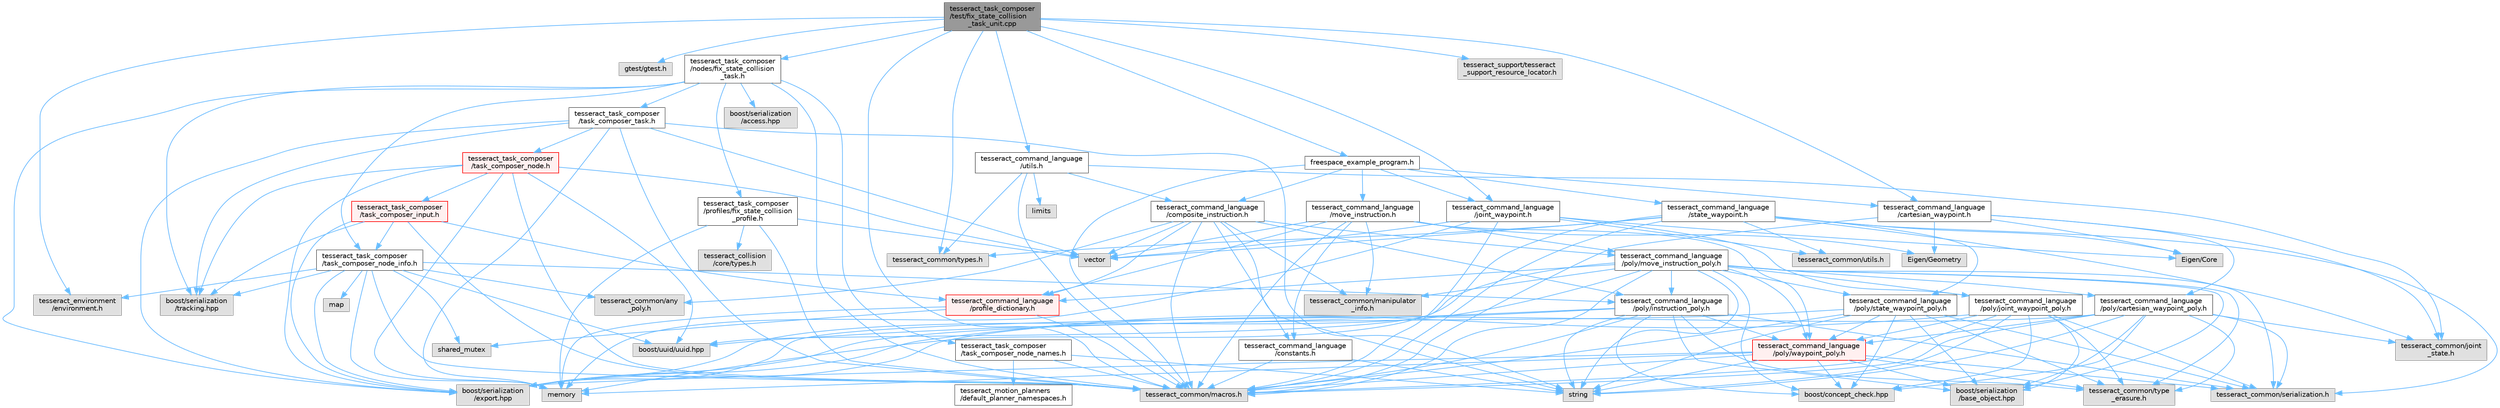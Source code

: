digraph "tesseract_task_composer/test/fix_state_collision_task_unit.cpp"
{
 // LATEX_PDF_SIZE
  bgcolor="transparent";
  edge [fontname=Helvetica,fontsize=10,labelfontname=Helvetica,labelfontsize=10];
  node [fontname=Helvetica,fontsize=10,shape=box,height=0.2,width=0.4];
  Node1 [label="tesseract_task_composer\l/test/fix_state_collision\l_task_unit.cpp",height=0.2,width=0.4,color="gray40", fillcolor="grey60", style="filled", fontcolor="black",tooltip=" "];
  Node1 -> Node2 [color="steelblue1",style="solid"];
  Node2 [label="tesseract_common/macros.h",height=0.2,width=0.4,color="grey60", fillcolor="#E0E0E0", style="filled",tooltip=" "];
  Node1 -> Node3 [color="steelblue1",style="solid"];
  Node3 [label="gtest/gtest.h",height=0.2,width=0.4,color="grey60", fillcolor="#E0E0E0", style="filled",tooltip=" "];
  Node1 -> Node4 [color="steelblue1",style="solid"];
  Node4 [label="tesseract_common/types.h",height=0.2,width=0.4,color="grey60", fillcolor="#E0E0E0", style="filled",tooltip=" "];
  Node1 -> Node5 [color="steelblue1",style="solid"];
  Node5 [label="tesseract_environment\l/environment.h",height=0.2,width=0.4,color="grey60", fillcolor="#E0E0E0", style="filled",tooltip=" "];
  Node1 -> Node6 [color="steelblue1",style="solid"];
  Node6 [label="tesseract_task_composer\l/nodes/fix_state_collision\l_task.h",height=0.2,width=0.4,color="grey40", fillcolor="white", style="filled",URL="$d6/db0/fix__state__collision__task_8h.html",tooltip="Task that pushes plan instructions to be out of collision."];
  Node6 -> Node2 [color="steelblue1",style="solid"];
  Node6 -> Node7 [color="steelblue1",style="solid"];
  Node7 [label="boost/serialization\l/access.hpp",height=0.2,width=0.4,color="grey60", fillcolor="#E0E0E0", style="filled",tooltip=" "];
  Node6 -> Node8 [color="steelblue1",style="solid"];
  Node8 [label="tesseract_task_composer\l/task_composer_task.h",height=0.2,width=0.4,color="grey40", fillcolor="white", style="filled",URL="$da/d71/task__composer__task_8h.html",tooltip="A task in the pipeline."];
  Node8 -> Node2 [color="steelblue1",style="solid"];
  Node8 -> Node9 [color="steelblue1",style="solid"];
  Node9 [label="string",height=0.2,width=0.4,color="grey60", fillcolor="#E0E0E0", style="filled",tooltip=" "];
  Node8 -> Node10 [color="steelblue1",style="solid"];
  Node10 [label="vector",height=0.2,width=0.4,color="grey60", fillcolor="#E0E0E0", style="filled",tooltip=" "];
  Node8 -> Node11 [color="steelblue1",style="solid"];
  Node11 [label="memory",height=0.2,width=0.4,color="grey60", fillcolor="#E0E0E0", style="filled",tooltip=" "];
  Node8 -> Node12 [color="steelblue1",style="solid"];
  Node12 [label="tesseract_task_composer\l/task_composer_node.h",height=0.2,width=0.4,color="red", fillcolor="#FFF0F0", style="filled",URL="$da/dbe/task__composer__node_8h.html",tooltip="A node in the pipeline."];
  Node12 -> Node2 [color="steelblue1",style="solid"];
  Node12 -> Node11 [color="steelblue1",style="solid"];
  Node12 -> Node10 [color="steelblue1",style="solid"];
  Node12 -> Node13 [color="steelblue1",style="solid"];
  Node13 [label="boost/uuid/uuid.hpp",height=0.2,width=0.4,color="grey60", fillcolor="#E0E0E0", style="filled",tooltip=" "];
  Node12 -> Node14 [color="steelblue1",style="solid"];
  Node14 [label="tesseract_task_composer\l/task_composer_input.h",height=0.2,width=0.4,color="red", fillcolor="#FFF0F0", style="filled",URL="$db/ddf/task__composer__input_8h.html",tooltip="The input data structure to the pipeline."];
  Node14 -> Node2 [color="steelblue1",style="solid"];
  Node14 -> Node16 [color="steelblue1",style="solid"];
  Node16 [label="tesseract_command_language\l/profile_dictionary.h",height=0.2,width=0.4,color="red", fillcolor="#FFF0F0", style="filled",URL="$dd/dd6/profile__dictionary_8h.html",tooltip="This is a profile dictionary for storing all profiles."];
  Node16 -> Node2 [color="steelblue1",style="solid"];
  Node16 -> Node11 [color="steelblue1",style="solid"];
  Node16 -> Node22 [color="steelblue1",style="solid"];
  Node22 [label="shared_mutex",height=0.2,width=0.4,color="grey60", fillcolor="#E0E0E0", style="filled",tooltip=" "];
  Node14 -> Node27 [color="steelblue1",style="solid"];
  Node27 [label="tesseract_task_composer\l/task_composer_node_info.h",height=0.2,width=0.4,color="grey40", fillcolor="white", style="filled",URL="$d7/d2c/task__composer__node__info_8h.html",tooltip="Task composer node info."];
  Node27 -> Node2 [color="steelblue1",style="solid"];
  Node27 -> Node11 [color="steelblue1",style="solid"];
  Node27 -> Node22 [color="steelblue1",style="solid"];
  Node27 -> Node28 [color="steelblue1",style="solid"];
  Node28 [label="map",height=0.2,width=0.4,color="grey60", fillcolor="#E0E0E0", style="filled",tooltip=" "];
  Node27 -> Node13 [color="steelblue1",style="solid"];
  Node27 -> Node5 [color="steelblue1",style="solid"];
  Node27 -> Node29 [color="steelblue1",style="solid"];
  Node29 [label="tesseract_command_language\l/poly/instruction_poly.h",height=0.2,width=0.4,color="grey40", fillcolor="white", style="filled",URL="$d1/db1/instruction__poly_8h.html",tooltip=" "];
  Node29 -> Node2 [color="steelblue1",style="solid"];
  Node29 -> Node9 [color="steelblue1",style="solid"];
  Node29 -> Node30 [color="steelblue1",style="solid"];
  Node30 [label="boost/serialization\l/base_object.hpp",height=0.2,width=0.4,color="grey60", fillcolor="#E0E0E0", style="filled",tooltip=" "];
  Node29 -> Node25 [color="steelblue1",style="solid"];
  Node25 [label="boost/serialization\l/export.hpp",height=0.2,width=0.4,color="grey60", fillcolor="#E0E0E0", style="filled",tooltip=" "];
  Node29 -> Node31 [color="steelblue1",style="solid"];
  Node31 [label="boost/concept_check.hpp",height=0.2,width=0.4,color="grey60", fillcolor="#E0E0E0", style="filled",tooltip=" "];
  Node29 -> Node13 [color="steelblue1",style="solid"];
  Node29 -> Node32 [color="steelblue1",style="solid"];
  Node32 [label="tesseract_command_language\l/poly/waypoint_poly.h",height=0.2,width=0.4,color="red", fillcolor="#FFF0F0", style="filled",URL="$d3/dc4/waypoint__poly_8h.html",tooltip=" "];
  Node32 -> Node2 [color="steelblue1",style="solid"];
  Node32 -> Node11 [color="steelblue1",style="solid"];
  Node32 -> Node9 [color="steelblue1",style="solid"];
  Node32 -> Node30 [color="steelblue1",style="solid"];
  Node32 -> Node25 [color="steelblue1",style="solid"];
  Node32 -> Node31 [color="steelblue1",style="solid"];
  Node32 -> Node33 [color="steelblue1",style="solid"];
  Node33 [label="tesseract_common/serialization.h",height=0.2,width=0.4,color="grey60", fillcolor="#E0E0E0", style="filled",tooltip=" "];
  Node32 -> Node34 [color="steelblue1",style="solid"];
  Node34 [label="tesseract_common/type\l_erasure.h",height=0.2,width=0.4,color="grey60", fillcolor="#E0E0E0", style="filled",tooltip=" "];
  Node29 -> Node33 [color="steelblue1",style="solid"];
  Node29 -> Node34 [color="steelblue1",style="solid"];
  Node27 -> Node24 [color="steelblue1",style="solid"];
  Node24 [label="tesseract_common/any\l_poly.h",height=0.2,width=0.4,color="grey60", fillcolor="#E0E0E0", style="filled",tooltip=" "];
  Node27 -> Node25 [color="steelblue1",style="solid"];
  Node27 -> Node26 [color="steelblue1",style="solid"];
  Node26 [label="boost/serialization\l/tracking.hpp",height=0.2,width=0.4,color="grey60", fillcolor="#E0E0E0", style="filled",tooltip=" "];
  Node14 -> Node25 [color="steelblue1",style="solid"];
  Node14 -> Node26 [color="steelblue1",style="solid"];
  Node12 -> Node25 [color="steelblue1",style="solid"];
  Node12 -> Node26 [color="steelblue1",style="solid"];
  Node8 -> Node25 [color="steelblue1",style="solid"];
  Node8 -> Node26 [color="steelblue1",style="solid"];
  Node6 -> Node27 [color="steelblue1",style="solid"];
  Node6 -> Node36 [color="steelblue1",style="solid"];
  Node36 [label="tesseract_task_composer\l/task_composer_node_names.h",height=0.2,width=0.4,color="grey40", fillcolor="white", style="filled",URL="$d3/da7/task__composer__node__names_8h.html",tooltip="Contains default node names."];
  Node36 -> Node2 [color="steelblue1",style="solid"];
  Node36 -> Node9 [color="steelblue1",style="solid"];
  Node36 -> Node37 [color="steelblue1",style="solid"];
  Node37 [label="tesseract_motion_planners\l/default_planner_namespaces.h",height=0.2,width=0.4,color="grey40", fillcolor="white", style="filled",URL="$de/d3a/default__planner__namespaces_8h.html",tooltip="A collection of motion planner profile namespaces."];
  Node6 -> Node38 [color="steelblue1",style="solid"];
  Node38 [label="tesseract_task_composer\l/profiles/fix_state_collision\l_profile.h",height=0.2,width=0.4,color="grey40", fillcolor="white", style="filled",URL="$d7/d96/fix__state__collision__profile_8h.html",tooltip="Profile for process that pushes plan instructions to be out of collision."];
  Node38 -> Node2 [color="steelblue1",style="solid"];
  Node38 -> Node11 [color="steelblue1",style="solid"];
  Node38 -> Node10 [color="steelblue1",style="solid"];
  Node38 -> Node39 [color="steelblue1",style="solid"];
  Node39 [label="tesseract_collision\l/core/types.h",height=0.2,width=0.4,color="grey60", fillcolor="#E0E0E0", style="filled",tooltip=" "];
  Node6 -> Node25 [color="steelblue1",style="solid"];
  Node6 -> Node26 [color="steelblue1",style="solid"];
  Node1 -> Node40 [color="steelblue1",style="solid"];
  Node40 [label="tesseract_command_language\l/utils.h",height=0.2,width=0.4,color="grey40", fillcolor="white", style="filled",URL="$d6/d75/tesseract__command__language_2include_2tesseract__command__language_2utils_8h.html",tooltip=" "];
  Node40 -> Node2 [color="steelblue1",style="solid"];
  Node40 -> Node41 [color="steelblue1",style="solid"];
  Node41 [label="limits",height=0.2,width=0.4,color="grey60", fillcolor="#E0E0E0", style="filled",tooltip=" "];
  Node40 -> Node42 [color="steelblue1",style="solid"];
  Node42 [label="tesseract_command_language\l/composite_instruction.h",height=0.2,width=0.4,color="grey40", fillcolor="white", style="filled",URL="$d5/df7/composite__instruction_8h.html",tooltip=" "];
  Node42 -> Node2 [color="steelblue1",style="solid"];
  Node42 -> Node10 [color="steelblue1",style="solid"];
  Node42 -> Node9 [color="steelblue1",style="solid"];
  Node42 -> Node29 [color="steelblue1",style="solid"];
  Node42 -> Node43 [color="steelblue1",style="solid"];
  Node43 [label="tesseract_command_language\l/poly/move_instruction_poly.h",height=0.2,width=0.4,color="grey40", fillcolor="white", style="filled",URL="$dc/df1/move__instruction__poly_8h.html",tooltip="The move instruction interface."];
  Node43 -> Node2 [color="steelblue1",style="solid"];
  Node43 -> Node9 [color="steelblue1",style="solid"];
  Node43 -> Node30 [color="steelblue1",style="solid"];
  Node43 -> Node25 [color="steelblue1",style="solid"];
  Node43 -> Node31 [color="steelblue1",style="solid"];
  Node43 -> Node13 [color="steelblue1",style="solid"];
  Node43 -> Node29 [color="steelblue1",style="solid"];
  Node43 -> Node44 [color="steelblue1",style="solid"];
  Node44 [label="tesseract_command_language\l/poly/cartesian_waypoint_poly.h",height=0.2,width=0.4,color="grey40", fillcolor="white", style="filled",URL="$d7/df9/cartesian__waypoint__poly_8h.html",tooltip="The cartesian waypoint interface."];
  Node44 -> Node2 [color="steelblue1",style="solid"];
  Node44 -> Node9 [color="steelblue1",style="solid"];
  Node44 -> Node30 [color="steelblue1",style="solid"];
  Node44 -> Node25 [color="steelblue1",style="solid"];
  Node44 -> Node31 [color="steelblue1",style="solid"];
  Node44 -> Node32 [color="steelblue1",style="solid"];
  Node44 -> Node45 [color="steelblue1",style="solid"];
  Node45 [label="tesseract_common/joint\l_state.h",height=0.2,width=0.4,color="grey60", fillcolor="#E0E0E0", style="filled",tooltip=" "];
  Node44 -> Node33 [color="steelblue1",style="solid"];
  Node44 -> Node34 [color="steelblue1",style="solid"];
  Node43 -> Node46 [color="steelblue1",style="solid"];
  Node46 [label="tesseract_command_language\l/poly/joint_waypoint_poly.h",height=0.2,width=0.4,color="grey40", fillcolor="white", style="filled",URL="$d1/d66/joint__waypoint__poly_8h.html",tooltip="The joint waypoint interface."];
  Node46 -> Node2 [color="steelblue1",style="solid"];
  Node46 -> Node9 [color="steelblue1",style="solid"];
  Node46 -> Node30 [color="steelblue1",style="solid"];
  Node46 -> Node25 [color="steelblue1",style="solid"];
  Node46 -> Node31 [color="steelblue1",style="solid"];
  Node46 -> Node32 [color="steelblue1",style="solid"];
  Node46 -> Node33 [color="steelblue1",style="solid"];
  Node46 -> Node34 [color="steelblue1",style="solid"];
  Node43 -> Node47 [color="steelblue1",style="solid"];
  Node47 [label="tesseract_command_language\l/poly/state_waypoint_poly.h",height=0.2,width=0.4,color="grey40", fillcolor="white", style="filled",URL="$d7/d22/state__waypoint__poly_8h.html",tooltip="The state waypoint interface."];
  Node47 -> Node2 [color="steelblue1",style="solid"];
  Node47 -> Node9 [color="steelblue1",style="solid"];
  Node47 -> Node30 [color="steelblue1",style="solid"];
  Node47 -> Node25 [color="steelblue1",style="solid"];
  Node47 -> Node31 [color="steelblue1",style="solid"];
  Node47 -> Node32 [color="steelblue1",style="solid"];
  Node47 -> Node33 [color="steelblue1",style="solid"];
  Node47 -> Node34 [color="steelblue1",style="solid"];
  Node43 -> Node32 [color="steelblue1",style="solid"];
  Node43 -> Node16 [color="steelblue1",style="solid"];
  Node43 -> Node48 [color="steelblue1",style="solid"];
  Node48 [label="tesseract_common/manipulator\l_info.h",height=0.2,width=0.4,color="grey60", fillcolor="#E0E0E0", style="filled",tooltip=" "];
  Node43 -> Node33 [color="steelblue1",style="solid"];
  Node43 -> Node34 [color="steelblue1",style="solid"];
  Node42 -> Node49 [color="steelblue1",style="solid"];
  Node49 [label="tesseract_command_language\l/constants.h",height=0.2,width=0.4,color="grey40", fillcolor="white", style="filled",URL="$d2/d6f/constants_8h.html",tooltip="Containst Tesseract Command Language constants."];
  Node49 -> Node2 [color="steelblue1",style="solid"];
  Node49 -> Node9 [color="steelblue1",style="solid"];
  Node42 -> Node16 [color="steelblue1",style="solid"];
  Node42 -> Node48 [color="steelblue1",style="solid"];
  Node42 -> Node24 [color="steelblue1",style="solid"];
  Node40 -> Node45 [color="steelblue1",style="solid"];
  Node40 -> Node4 [color="steelblue1",style="solid"];
  Node1 -> Node50 [color="steelblue1",style="solid"];
  Node50 [label="tesseract_command_language\l/joint_waypoint.h",height=0.2,width=0.4,color="grey40", fillcolor="white", style="filled",URL="$d7/d1f/joint__waypoint_8h.html",tooltip=" "];
  Node50 -> Node2 [color="steelblue1",style="solid"];
  Node50 -> Node51 [color="steelblue1",style="solid"];
  Node51 [label="Eigen/Core",height=0.2,width=0.4,color="grey60", fillcolor="#E0E0E0", style="filled",tooltip=" "];
  Node50 -> Node11 [color="steelblue1",style="solid"];
  Node50 -> Node10 [color="steelblue1",style="solid"];
  Node50 -> Node46 [color="steelblue1",style="solid"];
  Node50 -> Node52 [color="steelblue1",style="solid"];
  Node52 [label="tesseract_common/utils.h",height=0.2,width=0.4,color="grey60", fillcolor="#E0E0E0", style="filled",tooltip=" "];
  Node1 -> Node53 [color="steelblue1",style="solid"];
  Node53 [label="tesseract_command_language\l/cartesian_waypoint.h",height=0.2,width=0.4,color="grey40", fillcolor="white", style="filled",URL="$d3/d18/cartesian__waypoint_8h.html",tooltip=" "];
  Node53 -> Node2 [color="steelblue1",style="solid"];
  Node53 -> Node51 [color="steelblue1",style="solid"];
  Node53 -> Node54 [color="steelblue1",style="solid"];
  Node54 [label="Eigen/Geometry",height=0.2,width=0.4,color="grey60", fillcolor="#E0E0E0", style="filled",tooltip=" "];
  Node53 -> Node44 [color="steelblue1",style="solid"];
  Node53 -> Node45 [color="steelblue1",style="solid"];
  Node1 -> Node55 [color="steelblue1",style="solid"];
  Node55 [label="tesseract_support/tesseract\l_support_resource_locator.h",height=0.2,width=0.4,color="grey60", fillcolor="#E0E0E0", style="filled",tooltip=" "];
  Node1 -> Node56 [color="steelblue1",style="solid"];
  Node56 [label="freespace_example_program.h",height=0.2,width=0.4,color="grey40", fillcolor="white", style="filled",URL="$d2/d98/freespace__example__program_8h.html",tooltip=" "];
  Node56 -> Node2 [color="steelblue1",style="solid"];
  Node56 -> Node42 [color="steelblue1",style="solid"];
  Node56 -> Node57 [color="steelblue1",style="solid"];
  Node57 [label="tesseract_command_language\l/state_waypoint.h",height=0.2,width=0.4,color="grey40", fillcolor="white", style="filled",URL="$d1/d10/state__waypoint_8h.html",tooltip=" "];
  Node57 -> Node2 [color="steelblue1",style="solid"];
  Node57 -> Node51 [color="steelblue1",style="solid"];
  Node57 -> Node11 [color="steelblue1",style="solid"];
  Node57 -> Node10 [color="steelblue1",style="solid"];
  Node57 -> Node47 [color="steelblue1",style="solid"];
  Node57 -> Node45 [color="steelblue1",style="solid"];
  Node57 -> Node52 [color="steelblue1",style="solid"];
  Node57 -> Node4 [color="steelblue1",style="solid"];
  Node57 -> Node33 [color="steelblue1",style="solid"];
  Node56 -> Node53 [color="steelblue1",style="solid"];
  Node56 -> Node50 [color="steelblue1",style="solid"];
  Node56 -> Node58 [color="steelblue1",style="solid"];
  Node58 [label="tesseract_command_language\l/move_instruction.h",height=0.2,width=0.4,color="grey40", fillcolor="white", style="filled",URL="$da/d74/move__instruction_8h.html",tooltip=" "];
  Node58 -> Node2 [color="steelblue1",style="solid"];
  Node58 -> Node10 [color="steelblue1",style="solid"];
  Node58 -> Node54 [color="steelblue1",style="solid"];
  Node58 -> Node43 [color="steelblue1",style="solid"];
  Node58 -> Node32 [color="steelblue1",style="solid"];
  Node58 -> Node49 [color="steelblue1",style="solid"];
  Node58 -> Node16 [color="steelblue1",style="solid"];
  Node58 -> Node48 [color="steelblue1",style="solid"];
}
